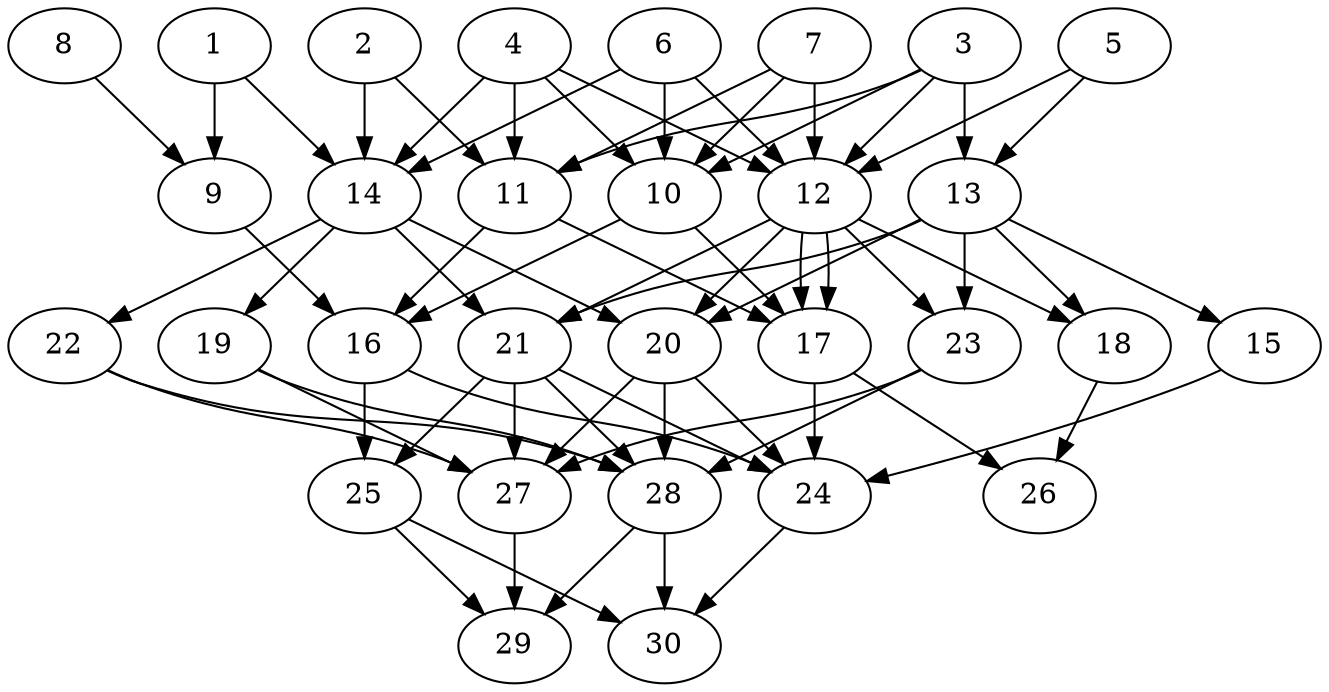 // DAG (tier=2-normal, mode=compute, n=30, ccr=0.394, fat=0.574, density=0.573, regular=0.507, jump=0.191, mindata=524288, maxdata=8388608)
// DAG automatically generated by daggen at Sun Aug 24 16:33:33 2025
// /home/ermia/Project/Environments/daggen/bin/daggen --dot --ccr 0.394 --fat 0.574 --regular 0.507 --density 0.573 --jump 0.191 --mindata 524288 --maxdata 8388608 -n 30 
digraph G {
  1 [size="9075858719051376", alpha="0.14", expect_size="4537929359525688"]
  1 -> 9 [size ="5681847468032"]
  1 -> 14 [size ="5681847468032"]
  2 [size="2809619591880245248", alpha="0.15", expect_size="1404809795940122624"]
  2 -> 11 [size ="15928993513472"]
  2 -> 14 [size ="15928993513472"]
  3 [size="276205345565528544", alpha="0.18", expect_size="138102672782764272"]
  3 -> 10 [size ="360881951080448"]
  3 -> 11 [size ="360881951080448"]
  3 -> 12 [size ="360881951080448"]
  3 -> 13 [size ="360881951080448"]
  4 [size="58085060152584568832", alpha="0.05", expect_size="29042530076292284416"]
  4 -> 10 [size ="119986655854592"]
  4 -> 11 [size ="119986655854592"]
  4 -> 12 [size ="119986655854592"]
  4 -> 14 [size ="119986655854592"]
  5 [size="1473902451804262", alpha="0.05", expect_size="736951225902131"]
  5 -> 12 [size ="117901893828608"]
  5 -> 13 [size ="117901893828608"]
  6 [size="1869718404269514", alpha="0.11", expect_size="934859202134757"]
  6 -> 10 [size ="59042454044672"]
  6 -> 12 [size ="59042454044672"]
  6 -> 14 [size ="59042454044672"]
  7 [size="509876819917089728", alpha="0.03", expect_size="254938409958544864"]
  7 -> 10 [size ="278603866570752"]
  7 -> 11 [size ="278603866570752"]
  7 -> 12 [size ="278603866570752"]
  8 [size="4088699115925777", alpha="0.09", expect_size="2044349557962888"]
  8 -> 9 [size ="117399248437248"]
  9 [size="193301202908639", alpha="0.03", expect_size="96650601454319"]
  9 -> 16 [size ="8023569334272"]
  10 [size="18998297225004180", alpha="0.19", expect_size="9499148612502090"]
  10 -> 16 [size ="29459751108608"]
  10 -> 17 [size ="29459751108608"]
  11 [size="907871334583984", alpha="0.14", expect_size="453935667291992"]
  11 -> 16 [size ="63438848000000"]
  11 -> 17 [size ="63438848000000"]
  12 [size="305440558483732928", alpha="0.20", expect_size="152720279241866464"]
  12 -> 17 [size ="190705137876992"]
  12 -> 17 [size ="190705137876992"]
  12 -> 18 [size ="190705137876992"]
  12 -> 20 [size ="190705137876992"]
  12 -> 21 [size ="190705137876992"]
  12 -> 23 [size ="190705137876992"]
  13 [size="132214511632384000000", alpha="0.17", expect_size="66107255816192000000"]
  13 -> 15 [size ="207623290880000"]
  13 -> 18 [size ="207623290880000"]
  13 -> 20 [size ="207623290880000"]
  13 -> 21 [size ="207623290880000"]
  13 -> 23 [size ="207623290880000"]
  14 [size="187356628334755708928", alpha="0.07", expect_size="93678314167377854464"]
  14 -> 19 [size ="261940525924352"]
  14 -> 20 [size ="261940525924352"]
  14 -> 21 [size ="261940525924352"]
  14 -> 22 [size ="261940525924352"]
  15 [size="7364795170816000000", alpha="0.12", expect_size="3682397585408000000"]
  15 -> 24 [size ="30282874880000"]
  16 [size="18289078446627580", alpha="0.04", expect_size="9144539223313790"]
  16 -> 24 [size ="20336074555392"]
  16 -> 25 [size ="20336074555392"]
  17 [size="3431684119038016", alpha="0.14", expect_size="1715842059519008"]
  17 -> 24 [size ="178585042157568"]
  17 -> 26 [size ="178585042157568"]
  18 [size="87354745905027504", alpha="0.12", expect_size="43677372952513752"]
  18 -> 26 [size ="79113305980928"]
  19 [size="4526362342448748", alpha="0.20", expect_size="2263181171224374"]
  19 -> 27 [size ="120367666429952"]
  19 -> 28 [size ="120367666429952"]
  20 [size="112952446824530", alpha="0.12", expect_size="56476223412265"]
  20 -> 24 [size ="4556431818752"]
  20 -> 27 [size ="4556431818752"]
  20 -> 28 [size ="4556431818752"]
  21 [size="139261900658020240", alpha="0.04", expect_size="69630950329010120"]
  21 -> 24 [size ="180914894143488"]
  21 -> 25 [size ="180914894143488"]
  21 -> 27 [size ="180914894143488"]
  21 -> 28 [size ="180914894143488"]
  22 [size="20039596574422564", alpha="0.19", expect_size="10019798287211282"]
  22 -> 27 [size ="341453255475200"]
  22 -> 28 [size ="341453255475200"]
  23 [size="120912579441654235136", alpha="0.14", expect_size="60456289720827117568"]
  23 -> 27 [size ="195615971606528"]
  23 -> 28 [size ="195615971606528"]
  24 [size="19622176678735773696", alpha="0.16", expect_size="9811088339367886848"]
  24 -> 30 [size ="58199793205248"]
  25 [size="326570338156544000000", alpha="0.03", expect_size="163285169078272000000"]
  25 -> 29 [size ="379380039680000"]
  25 -> 30 [size ="379380039680000"]
  26 [size="131180762131146473472", alpha="0.00", expect_size="65590381065573236736"]
  27 [size="243479347943029342208", alpha="0.15", expect_size="121739673971514671104"]
  27 -> 29 [size ="311935455199232"]
  28 [size="297399796855825280", alpha="0.19", expect_size="148699898427912640"]
  28 -> 29 [size ="111941016092672"]
  28 -> 30 [size ="111941016092672"]
  29 [size="852043914644400", alpha="0.17", expect_size="426021957322200"]
  30 [size="15125242561667550", alpha="0.06", expect_size="7562621280833775"]
}